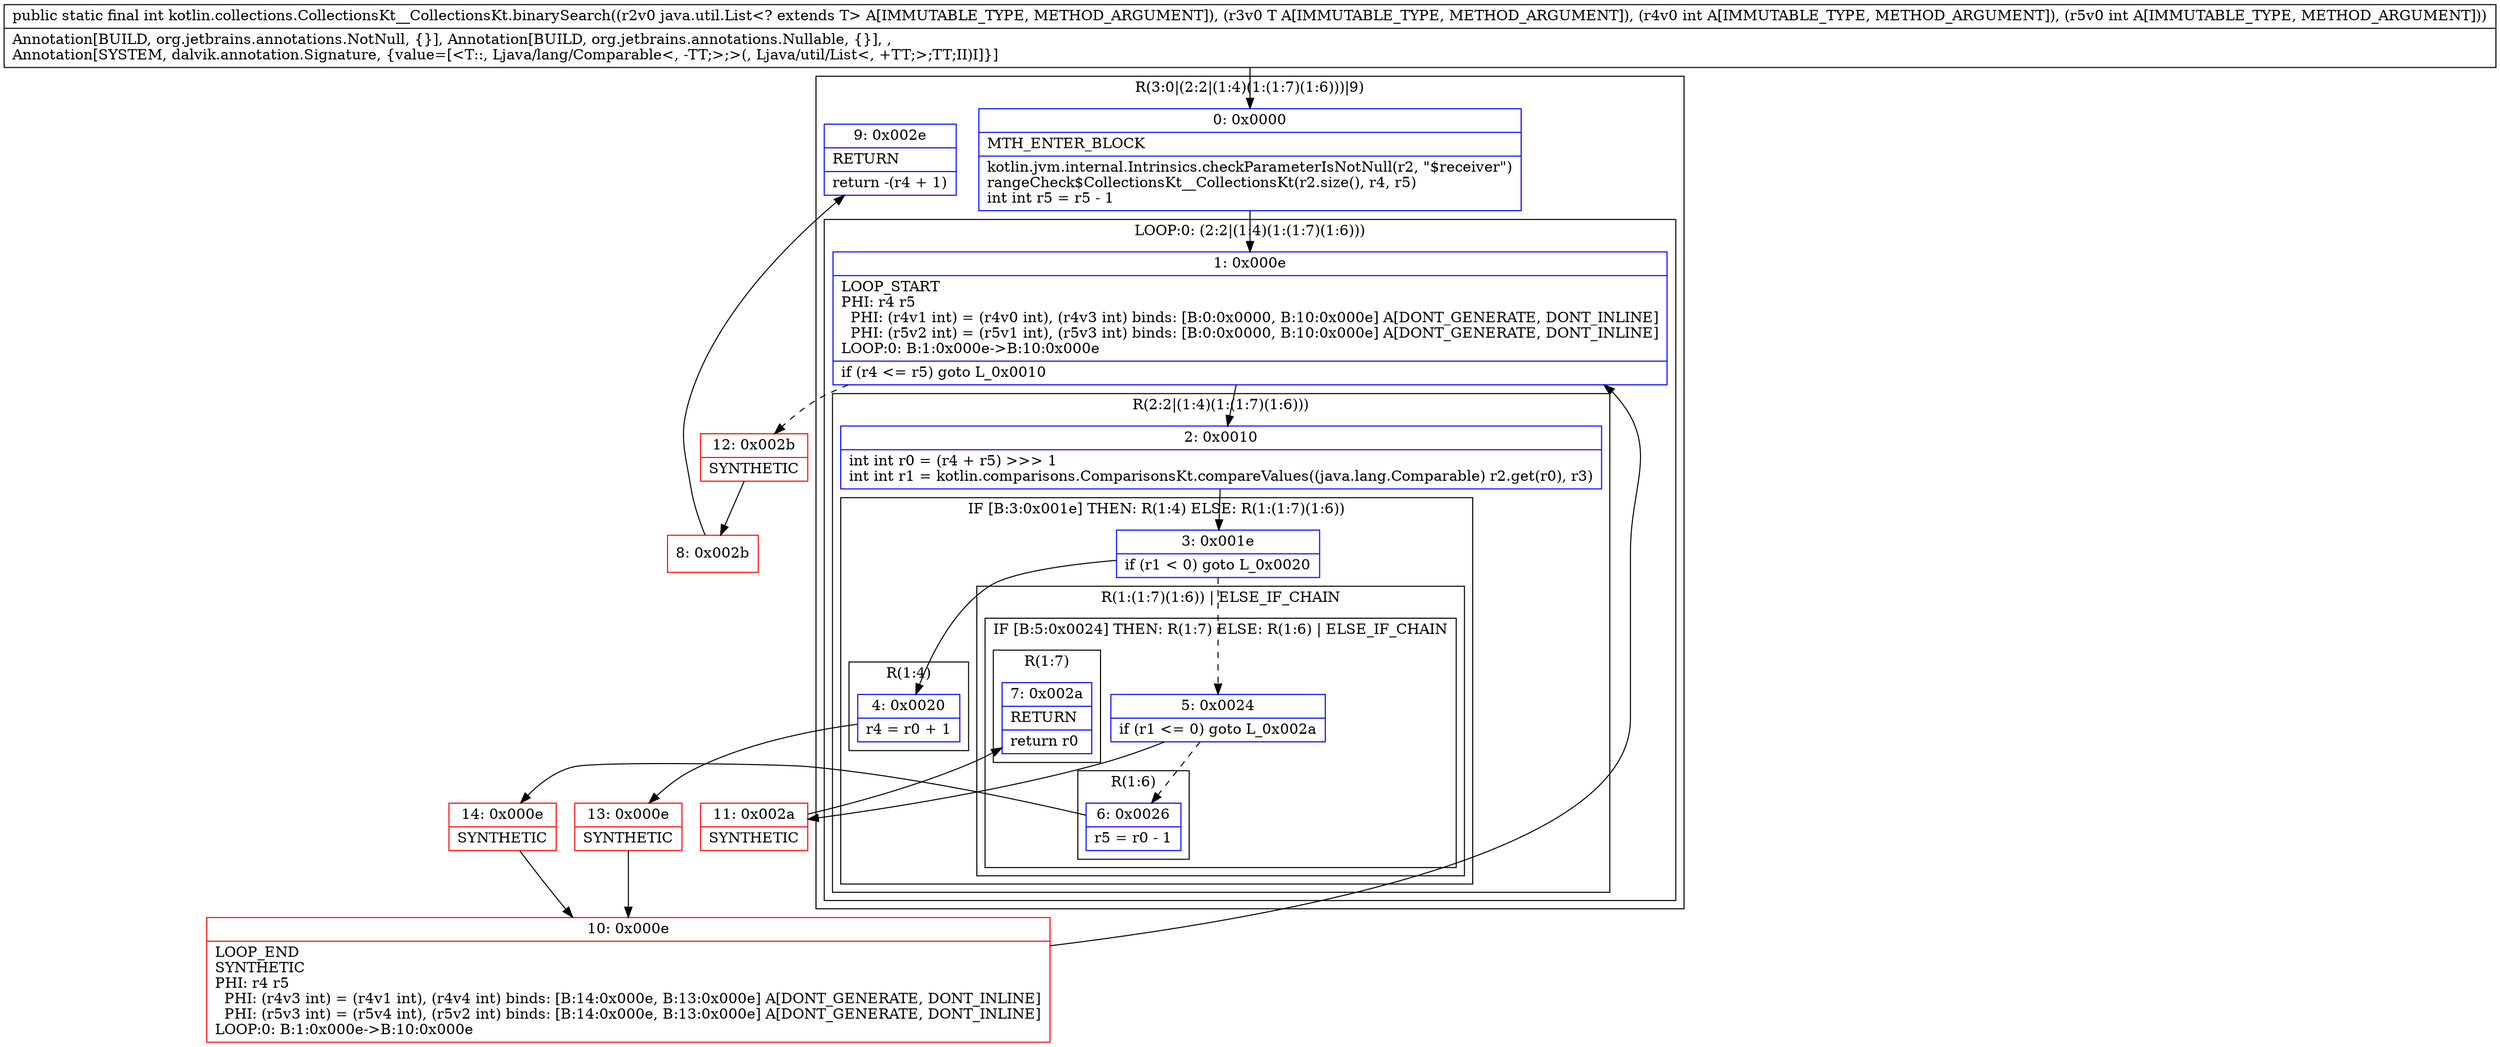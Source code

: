 digraph "CFG forkotlin.collections.CollectionsKt__CollectionsKt.binarySearch(Ljava\/util\/List;Ljava\/lang\/Comparable;II)I" {
subgraph cluster_Region_449963319 {
label = "R(3:0|(2:2|(1:4)(1:(1:7)(1:6)))|9)";
node [shape=record,color=blue];
Node_0 [shape=record,label="{0\:\ 0x0000|MTH_ENTER_BLOCK\l|kotlin.jvm.internal.Intrinsics.checkParameterIsNotNull(r2, \"$receiver\")\lrangeCheck$CollectionsKt__CollectionsKt(r2.size(), r4, r5)\lint int r5 = r5 \- 1\l}"];
subgraph cluster_LoopRegion_995387681 {
label = "LOOP:0: (2:2|(1:4)(1:(1:7)(1:6)))";
node [shape=record,color=blue];
Node_1 [shape=record,label="{1\:\ 0x000e|LOOP_START\lPHI: r4 r5 \l  PHI: (r4v1 int) = (r4v0 int), (r4v3 int) binds: [B:0:0x0000, B:10:0x000e] A[DONT_GENERATE, DONT_INLINE]\l  PHI: (r5v2 int) = (r5v1 int), (r5v3 int) binds: [B:0:0x0000, B:10:0x000e] A[DONT_GENERATE, DONT_INLINE]\lLOOP:0: B:1:0x000e\-\>B:10:0x000e\l|if (r4 \<= r5) goto L_0x0010\l}"];
subgraph cluster_Region_1214068743 {
label = "R(2:2|(1:4)(1:(1:7)(1:6)))";
node [shape=record,color=blue];
Node_2 [shape=record,label="{2\:\ 0x0010|int int r0 = (r4 + r5) \>\>\> 1\lint int r1 = kotlin.comparisons.ComparisonsKt.compareValues((java.lang.Comparable) r2.get(r0), r3)\l}"];
subgraph cluster_IfRegion_492680282 {
label = "IF [B:3:0x001e] THEN: R(1:4) ELSE: R(1:(1:7)(1:6))";
node [shape=record,color=blue];
Node_3 [shape=record,label="{3\:\ 0x001e|if (r1 \< 0) goto L_0x0020\l}"];
subgraph cluster_Region_1571849318 {
label = "R(1:4)";
node [shape=record,color=blue];
Node_4 [shape=record,label="{4\:\ 0x0020|r4 = r0 + 1\l}"];
}
subgraph cluster_Region_1921579674 {
label = "R(1:(1:7)(1:6)) | ELSE_IF_CHAIN\l";
node [shape=record,color=blue];
subgraph cluster_IfRegion_1021393654 {
label = "IF [B:5:0x0024] THEN: R(1:7) ELSE: R(1:6) | ELSE_IF_CHAIN\l";
node [shape=record,color=blue];
Node_5 [shape=record,label="{5\:\ 0x0024|if (r1 \<= 0) goto L_0x002a\l}"];
subgraph cluster_Region_98093217 {
label = "R(1:7)";
node [shape=record,color=blue];
Node_7 [shape=record,label="{7\:\ 0x002a|RETURN\l|return r0\l}"];
}
subgraph cluster_Region_973887382 {
label = "R(1:6)";
node [shape=record,color=blue];
Node_6 [shape=record,label="{6\:\ 0x0026|r5 = r0 \- 1\l}"];
}
}
}
}
}
}
Node_9 [shape=record,label="{9\:\ 0x002e|RETURN\l|return \-(r4 + 1)\l}"];
}
Node_8 [shape=record,color=red,label="{8\:\ 0x002b}"];
Node_10 [shape=record,color=red,label="{10\:\ 0x000e|LOOP_END\lSYNTHETIC\lPHI: r4 r5 \l  PHI: (r4v3 int) = (r4v1 int), (r4v4 int) binds: [B:14:0x000e, B:13:0x000e] A[DONT_GENERATE, DONT_INLINE]\l  PHI: (r5v3 int) = (r5v4 int), (r5v2 int) binds: [B:14:0x000e, B:13:0x000e] A[DONT_GENERATE, DONT_INLINE]\lLOOP:0: B:1:0x000e\-\>B:10:0x000e\l}"];
Node_11 [shape=record,color=red,label="{11\:\ 0x002a|SYNTHETIC\l}"];
Node_12 [shape=record,color=red,label="{12\:\ 0x002b|SYNTHETIC\l}"];
Node_13 [shape=record,color=red,label="{13\:\ 0x000e|SYNTHETIC\l}"];
Node_14 [shape=record,color=red,label="{14\:\ 0x000e|SYNTHETIC\l}"];
MethodNode[shape=record,label="{public static final int kotlin.collections.CollectionsKt__CollectionsKt.binarySearch((r2v0 java.util.List\<? extends T\> A[IMMUTABLE_TYPE, METHOD_ARGUMENT]), (r3v0 T A[IMMUTABLE_TYPE, METHOD_ARGUMENT]), (r4v0 int A[IMMUTABLE_TYPE, METHOD_ARGUMENT]), (r5v0 int A[IMMUTABLE_TYPE, METHOD_ARGUMENT]))  | Annotation[BUILD, org.jetbrains.annotations.NotNull, \{\}], Annotation[BUILD, org.jetbrains.annotations.Nullable, \{\}], , \lAnnotation[SYSTEM, dalvik.annotation.Signature, \{value=[\<T::, Ljava\/lang\/Comparable\<, \-TT;\>;\>(, Ljava\/util\/List\<, +TT;\>;TT;II)I]\}]\l}"];
MethodNode -> Node_0;
Node_0 -> Node_1;
Node_1 -> Node_2;
Node_1 -> Node_12[style=dashed];
Node_2 -> Node_3;
Node_3 -> Node_4;
Node_3 -> Node_5[style=dashed];
Node_4 -> Node_13;
Node_5 -> Node_6[style=dashed];
Node_5 -> Node_11;
Node_6 -> Node_14;
Node_8 -> Node_9;
Node_10 -> Node_1;
Node_11 -> Node_7;
Node_12 -> Node_8;
Node_13 -> Node_10;
Node_14 -> Node_10;
}

